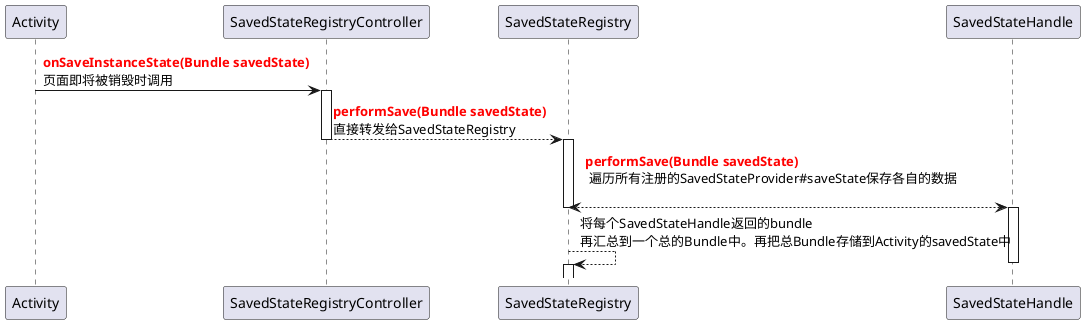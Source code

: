 @startuml
Activity -> SavedStateRegistryController: <font color=red><b>onSaveInstanceState(Bundle savedState)\n页面即将被销毁时调用
activate SavedStateRegistryController
SavedStateRegistryController --> SavedStateRegistry: <font color=red><b>performSave(Bundle savedState)\n直接转发给SavedStateRegistry
deactivate SavedStateRegistryController
activate SavedStateRegistry
SavedStateRegistry<-->SavedStateHandle:<font color=red><b>performSave(Bundle savedState)\n 遍历所有注册的SavedStateProvider#saveState保存各自的数据\n
deactivate SavedStateRegistry
activate SavedStateHandle
SavedStateRegistry-->SavedStateRegistry:将每个SavedStateHandle返回的bundle\n再汇总到一个总的Bundle中。再把总Bundle存储到Activity的savedState中
deactivate SavedStateHandle
activate SavedStateRegistry
@enduml